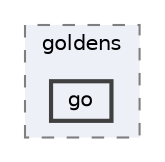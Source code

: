 digraph "flatbuffers/goldens/go"
{
 // LATEX_PDF_SIZE
  bgcolor="transparent";
  edge [fontname=Helvetica,fontsize=10,labelfontname=Helvetica,labelfontsize=10];
  node [fontname=Helvetica,fontsize=10,shape=box,height=0.2,width=0.4];
  compound=true
  subgraph clusterdir_5f6317b9f664bc8c93949d780da8f012 {
    graph [ bgcolor="#edf0f7", pencolor="grey50", label="goldens", fontname=Helvetica,fontsize=10 style="filled,dashed", URL="dir_5f6317b9f664bc8c93949d780da8f012.html",tooltip=""]
  dir_cdbc0b92d0ccf7052039939b3311d1b0 [label="go", fillcolor="#edf0f7", color="grey25", style="filled,bold", URL="dir_cdbc0b92d0ccf7052039939b3311d1b0.html",tooltip=""];
  }
}

